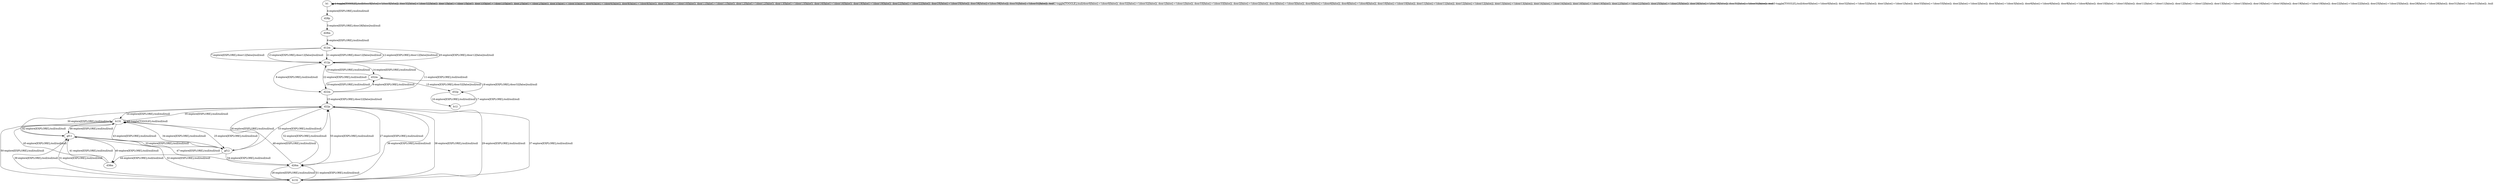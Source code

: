 # Total number of goals covered by this test: 1
# gf12 --> d38m

digraph g {
"b1" -> "b1" [label = "1-toggle[TOGGLE];/null/door0[false]:=!(door0[false]); door32[false]:=!(door32[false]); door1[false]:=!(door1[false]); door33[false]:=!(door33[false]); door2[false]:=!(door2[false]); door3[false]:=!(door3[false]); door6[false]:=!(door6[false]); door8[false]:=!(door8[false]); door10[false]:=!(door10[false]); door11[false]:=!(door11[false]); door12[false]:=!(door12[false]); door13[false]:=!(door13[false]); door16[false]:=!(door16[false]); door19[false]:=!(door19[false]); door22[false]:=!(door22[false]); door25[false]:=!(door25[false]); door28[false]:=!(door28[false]); door31[false]:=!(door31[false]); /null"];
"b1" -> "b1" [label = "2-toggle[TOGGLE];/null/door0[false]:=!(door0[false]); door32[false]:=!(door32[false]); door1[false]:=!(door1[false]); door33[false]:=!(door33[false]); door2[false]:=!(door2[false]); door3[false]:=!(door3[false]); door6[false]:=!(door6[false]); door8[false]:=!(door8[false]); door10[false]:=!(door10[false]); door11[false]:=!(door11[false]); door12[false]:=!(door12[false]); door13[false]:=!(door13[false]); door16[false]:=!(door16[false]); door19[false]:=!(door19[false]); door22[false]:=!(door22[false]); door25[false]:=!(door25[false]); door28[false]:=!(door28[false]); door31[false]:=!(door31[false]); /null"];
"b1" -> "b1" [label = "3-toggle[TOGGLE];/null/door0[false]:=!(door0[false]); door32[false]:=!(door32[false]); door1[false]:=!(door1[false]); door33[false]:=!(door33[false]); door2[false]:=!(door2[false]); door3[false]:=!(door3[false]); door6[false]:=!(door6[false]); door8[false]:=!(door8[false]); door10[false]:=!(door10[false]); door11[false]:=!(door11[false]); door12[false]:=!(door12[false]); door13[false]:=!(door13[false]); door16[false]:=!(door16[false]); door19[false]:=!(door19[false]); door22[false]:=!(door22[false]); door25[false]:=!(door25[false]); door28[false]:=!(door28[false]); door31[false]:=!(door31[false]); /null"];
"b1" -> "d28p" [label = "4-explore[EXPLORE];/null/null/null"];
"d28p" -> "d28m" [label = "5-explore[EXPLORE];/door28[false]/null/null"];
"d28m" -> "d12m" [label = "6-explore[EXPLORE];/null/null/null"];
"d12m" -> "d12p" [label = "7-explore[EXPLORE];/door12[false]/null/null"];
"d12p" -> "d22m" [label = "8-explore[EXPLORE];/null/null/null"];
"d22m" -> "d32m" [label = "9-explore[EXPLORE];/null/null/null"];
"d32m" -> "d22m" [label = "10-explore[EXPLORE];/null/null/null"];
"d22m" -> "d12p" [label = "11-explore[EXPLORE];/null/null/null"];
"d12p" -> "d12m" [label = "12-explore[EXPLORE];/door12[false]/null/null"];
"d12m" -> "d12p" [label = "13-explore[EXPLORE];/door12[false]/null/null"];
"d12p" -> "d32m" [label = "14-explore[EXPLORE];/null/null/null"];
"d32m" -> "d32p" [label = "15-explore[EXPLORE];/door32[false]/null/null"];
"d32p" -> "b12" [label = "16-explore[EXPLORE];/null/null/null"];
"b12" -> "d32p" [label = "17-explore[EXPLORE];/null/null/null"];
"d32p" -> "d32m" [label = "18-explore[EXPLORE];/door32[false]/null/null"];
"d32m" -> "d12p" [label = "19-explore[EXPLORE];/null/null/null"];
"d12p" -> "d12m" [label = "20-explore[EXPLORE];/door12[false]/null/null"];
"d12m" -> "d12p" [label = "21-explore[EXPLORE];/door12[false]/null/null"];
"d12p" -> "d22m" [label = "22-explore[EXPLORE];/null/null/null"];
"d22m" -> "d22p" [label = "23-explore[EXPLORE];/door22[false]/null/null"];
"d22p" -> "b131" [label = "24-explore[EXPLORE];/null/null/null"];
"b131" -> "gf12" [label = "25-explore[EXPLORE];/null/null/null"];
"gf12" -> "d22p" [label = "26-explore[EXPLORE];/null/null/null"];
"d22p" -> "d26m" [label = "27-explore[EXPLORE];/null/null/null"];
"d26m" -> "b132" [label = "28-explore[EXPLORE];/null/null/null"];
"b132" -> "d22p" [label = "29-explore[EXPLORE];/null/null/null"];
"d22p" -> "gf11" [label = "30-explore[EXPLORE];/null/null/null"];
"gf11" -> "b132" [label = "31-explore[EXPLORE];/null/null/null"];
"b132" -> "gf11" [label = "32-explore[EXPLORE];/null/null/null"];
"gf11" -> "gf12" [label = "33-explore[EXPLORE];/null/null/null"];
"gf12" -> "b131" [label = "34-explore[EXPLORE];/null/null/null"];
"b131" -> "d22p" [label = "35-explore[EXPLORE];/null/null/null"];
"d22p" -> "b132" [label = "36-explore[EXPLORE];/null/null/null"];
"b132" -> "d22p" [label = "37-explore[EXPLORE];/null/null/null"];
"d22p" -> "b132" [label = "38-explore[EXPLORE];/null/null/null"];
"b132" -> "gf11" [label = "39-explore[EXPLORE];/null/null/null"];
"gf11" -> "d38m" [label = "40-explore[EXPLORE];/null/null/null"];
"d38m" -> "gf11" [label = "41-explore[EXPLORE];/null/null/null"];
"gf11" -> "b131" [label = "42-explore[EXPLORE];/null/null/null"];
"b131" -> "gf12" [label = "43-explore[EXPLORE];/null/null/null"];
"gf12" -> "d38m" [label = "44-explore[EXPLORE];/null/null/null"];
"d38m" -> "b131" [label = "45-explore[EXPLORE];/null/null/null"];
"b131" -> "gf11" [label = "46-explore[EXPLORE];/null/null/null"];
"gf11" -> "d26m" [label = "47-explore[EXPLORE];/null/null/null"];
"d26m" -> "b131" [label = "48-explore[EXPLORE];/null/null/null"];
"b131" -> "b131" [label = "49-toggle[TOGGLE];/null/null/null"];
"b131" -> "b132" [label = "50-explore[EXPLORE];/null/null/null"];
"b132" -> "d26m" [label = "51-explore[EXPLORE];/null/null/null"];
"d26m" -> "d22p" [label = "52-explore[EXPLORE];/null/null/null"];
"d22p" -> "gf12" [label = "53-explore[EXPLORE];/null/null/null"];
"gf12" -> "d26m" [label = "54-explore[EXPLORE];/null/null/null"];
"d26m" -> "d22p" [label = "55-explore[EXPLORE];/null/null/null"];
}